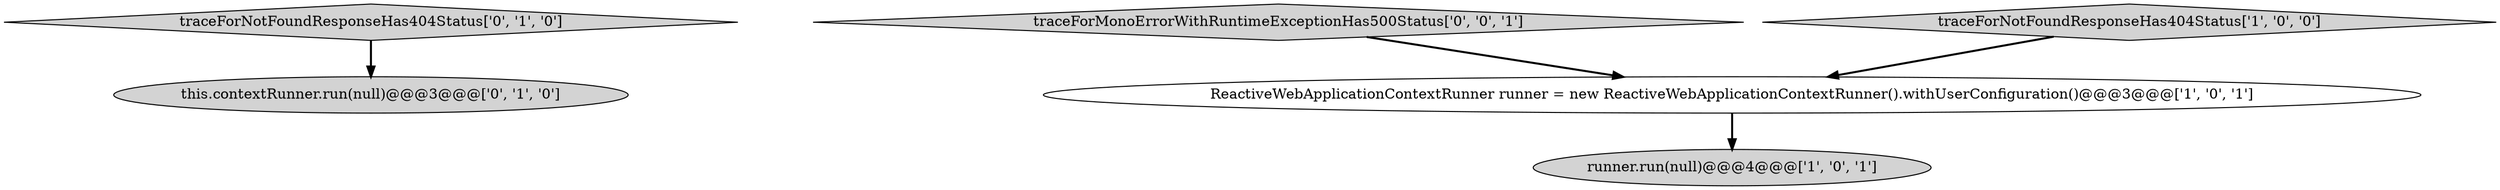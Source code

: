 digraph {
3 [style = filled, label = "this.contextRunner.run(null)@@@3@@@['0', '1', '0']", fillcolor = lightgray, shape = ellipse image = "AAA0AAABBB2BBB"];
2 [style = filled, label = "runner.run(null)@@@4@@@['1', '0', '1']", fillcolor = lightgray, shape = ellipse image = "AAA0AAABBB1BBB"];
5 [style = filled, label = "traceForMonoErrorWithRuntimeExceptionHas500Status['0', '0', '1']", fillcolor = lightgray, shape = diamond image = "AAA0AAABBB3BBB"];
1 [style = filled, label = "traceForNotFoundResponseHas404Status['1', '0', '0']", fillcolor = lightgray, shape = diamond image = "AAA0AAABBB1BBB"];
0 [style = filled, label = "ReactiveWebApplicationContextRunner runner = new ReactiveWebApplicationContextRunner().withUserConfiguration()@@@3@@@['1', '0', '1']", fillcolor = white, shape = ellipse image = "AAA0AAABBB1BBB"];
4 [style = filled, label = "traceForNotFoundResponseHas404Status['0', '1', '0']", fillcolor = lightgray, shape = diamond image = "AAA0AAABBB2BBB"];
4->3 [style = bold, label=""];
1->0 [style = bold, label=""];
0->2 [style = bold, label=""];
5->0 [style = bold, label=""];
}
